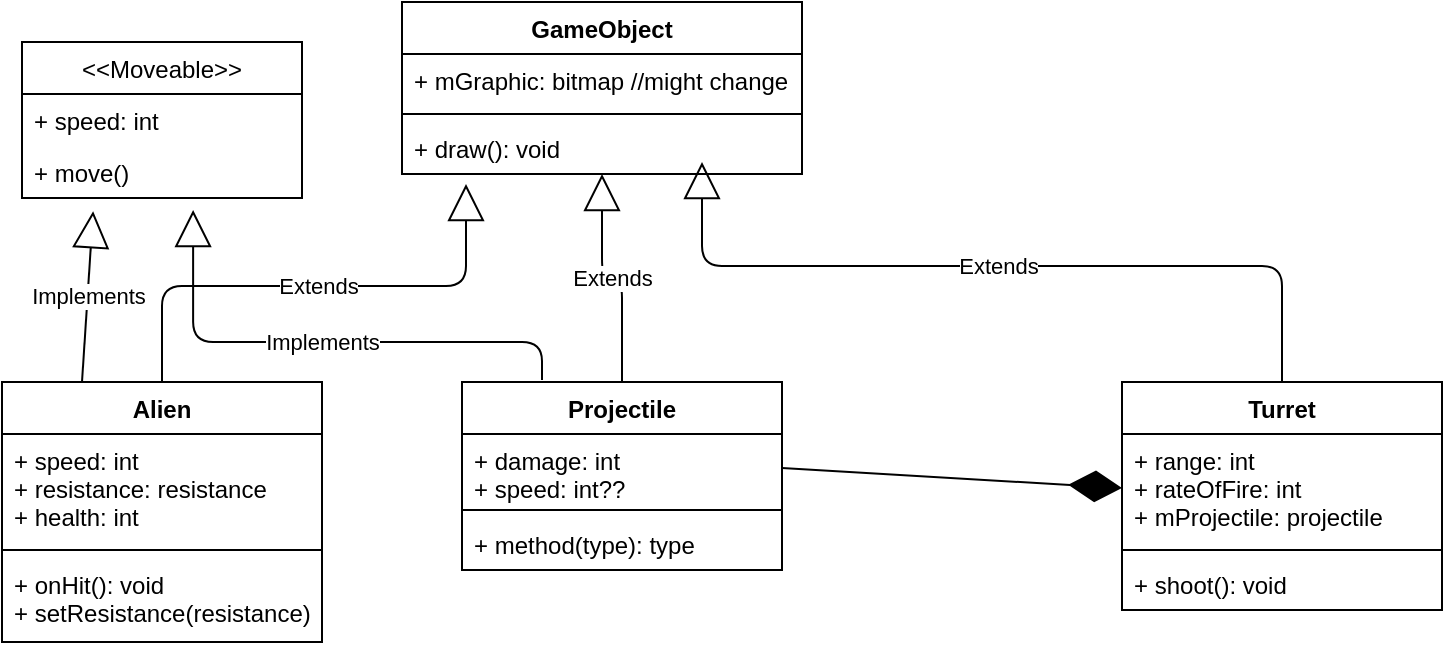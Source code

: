 <mxfile version="12.8.5"><diagram id="GTDGkvwZCBXOsrE8ovJi" name="Page-1"><mxGraphModel dx="1038" dy="548" grid="1" gridSize="10" guides="1" tooltips="1" connect="1" arrows="1" fold="1" page="1" pageScale="1" pageWidth="850" pageHeight="1100" math="0" shadow="0"><root><mxCell id="0"/><mxCell id="1" parent="0"/><mxCell id="64j_n9XwHXZ354jgxkk5-1" value="GameObject" style="swimlane;fontStyle=1;align=center;verticalAlign=top;childLayout=stackLayout;horizontal=1;startSize=26;horizontalStack=0;resizeParent=1;resizeParentMax=0;resizeLast=0;collapsible=1;marginBottom=0;" vertex="1" parent="1"><mxGeometry x="310" y="60" width="200" height="86" as="geometry"/></mxCell><mxCell id="64j_n9XwHXZ354jgxkk5-2" value="+ mGraphic: bitmap //might change" style="text;strokeColor=none;fillColor=none;align=left;verticalAlign=top;spacingLeft=4;spacingRight=4;overflow=hidden;rotatable=0;points=[[0,0.5],[1,0.5]];portConstraint=eastwest;" vertex="1" parent="64j_n9XwHXZ354jgxkk5-1"><mxGeometry y="26" width="200" height="26" as="geometry"/></mxCell><mxCell id="64j_n9XwHXZ354jgxkk5-3" value="" style="line;strokeWidth=1;fillColor=none;align=left;verticalAlign=middle;spacingTop=-1;spacingLeft=3;spacingRight=3;rotatable=0;labelPosition=right;points=[];portConstraint=eastwest;" vertex="1" parent="64j_n9XwHXZ354jgxkk5-1"><mxGeometry y="52" width="200" height="8" as="geometry"/></mxCell><mxCell id="64j_n9XwHXZ354jgxkk5-4" value="+ draw(): void" style="text;strokeColor=none;fillColor=none;align=left;verticalAlign=top;spacingLeft=4;spacingRight=4;overflow=hidden;rotatable=0;points=[[0,0.5],[1,0.5]];portConstraint=eastwest;" vertex="1" parent="64j_n9XwHXZ354jgxkk5-1"><mxGeometry y="60" width="200" height="26" as="geometry"/></mxCell><mxCell id="64j_n9XwHXZ354jgxkk5-9" value="Alien" style="swimlane;fontStyle=1;align=center;verticalAlign=top;childLayout=stackLayout;horizontal=1;startSize=26;horizontalStack=0;resizeParent=1;resizeParentMax=0;resizeLast=0;collapsible=1;marginBottom=0;" vertex="1" parent="1"><mxGeometry x="110" y="250" width="160" height="130" as="geometry"/></mxCell><mxCell id="64j_n9XwHXZ354jgxkk5-10" value="+ speed: int&#10;+ resistance: resistance&#10;+ health: int" style="text;strokeColor=none;fillColor=none;align=left;verticalAlign=top;spacingLeft=4;spacingRight=4;overflow=hidden;rotatable=0;points=[[0,0.5],[1,0.5]];portConstraint=eastwest;" vertex="1" parent="64j_n9XwHXZ354jgxkk5-9"><mxGeometry y="26" width="160" height="54" as="geometry"/></mxCell><mxCell id="64j_n9XwHXZ354jgxkk5-11" value="" style="line;strokeWidth=1;fillColor=none;align=left;verticalAlign=middle;spacingTop=-1;spacingLeft=3;spacingRight=3;rotatable=0;labelPosition=right;points=[];portConstraint=eastwest;" vertex="1" parent="64j_n9XwHXZ354jgxkk5-9"><mxGeometry y="80" width="160" height="8" as="geometry"/></mxCell><mxCell id="64j_n9XwHXZ354jgxkk5-12" value="+ onHit(): void&#10;+ setResistance(resistance): void" style="text;strokeColor=none;fillColor=none;align=left;verticalAlign=top;spacingLeft=4;spacingRight=4;overflow=hidden;rotatable=0;points=[[0,0.5],[1,0.5]];portConstraint=eastwest;" vertex="1" parent="64j_n9XwHXZ354jgxkk5-9"><mxGeometry y="88" width="160" height="42" as="geometry"/></mxCell><mxCell id="64j_n9XwHXZ354jgxkk5-17" value="Projectile" style="swimlane;fontStyle=1;align=center;verticalAlign=top;childLayout=stackLayout;horizontal=1;startSize=26;horizontalStack=0;resizeParent=1;resizeParentMax=0;resizeLast=0;collapsible=1;marginBottom=0;" vertex="1" parent="1"><mxGeometry x="340" y="250" width="160" height="94" as="geometry"/></mxCell><mxCell id="64j_n9XwHXZ354jgxkk5-18" value="+ damage: int&#10;+ speed: int?? " style="text;strokeColor=none;fillColor=none;align=left;verticalAlign=top;spacingLeft=4;spacingRight=4;overflow=hidden;rotatable=0;points=[[0,0.5],[1,0.5]];portConstraint=eastwest;" vertex="1" parent="64j_n9XwHXZ354jgxkk5-17"><mxGeometry y="26" width="160" height="34" as="geometry"/></mxCell><mxCell id="64j_n9XwHXZ354jgxkk5-19" value="" style="line;strokeWidth=1;fillColor=none;align=left;verticalAlign=middle;spacingTop=-1;spacingLeft=3;spacingRight=3;rotatable=0;labelPosition=right;points=[];portConstraint=eastwest;" vertex="1" parent="64j_n9XwHXZ354jgxkk5-17"><mxGeometry y="60" width="160" height="8" as="geometry"/></mxCell><mxCell id="64j_n9XwHXZ354jgxkk5-20" value="+ method(type): type" style="text;strokeColor=none;fillColor=none;align=left;verticalAlign=top;spacingLeft=4;spacingRight=4;overflow=hidden;rotatable=0;points=[[0,0.5],[1,0.5]];portConstraint=eastwest;" vertex="1" parent="64j_n9XwHXZ354jgxkk5-17"><mxGeometry y="68" width="160" height="26" as="geometry"/></mxCell><mxCell id="64j_n9XwHXZ354jgxkk5-5" value="Turret&#10;" style="swimlane;fontStyle=1;align=center;verticalAlign=top;childLayout=stackLayout;horizontal=1;startSize=26;horizontalStack=0;resizeParent=1;resizeParentMax=0;resizeLast=0;collapsible=1;marginBottom=0;" vertex="1" parent="1"><mxGeometry x="670" y="250" width="160" height="114" as="geometry"/></mxCell><mxCell id="64j_n9XwHXZ354jgxkk5-6" value="+ range: int&#10;+ rateOfFire: int&#10;+ mProjectile: projectile" style="text;strokeColor=none;fillColor=none;align=left;verticalAlign=top;spacingLeft=4;spacingRight=4;overflow=hidden;rotatable=0;points=[[0,0.5],[1,0.5]];portConstraint=eastwest;" vertex="1" parent="64j_n9XwHXZ354jgxkk5-5"><mxGeometry y="26" width="160" height="54" as="geometry"/></mxCell><mxCell id="64j_n9XwHXZ354jgxkk5-7" value="" style="line;strokeWidth=1;fillColor=none;align=left;verticalAlign=middle;spacingTop=-1;spacingLeft=3;spacingRight=3;rotatable=0;labelPosition=right;points=[];portConstraint=eastwest;" vertex="1" parent="64j_n9XwHXZ354jgxkk5-5"><mxGeometry y="80" width="160" height="8" as="geometry"/></mxCell><mxCell id="64j_n9XwHXZ354jgxkk5-8" value="+ shoot(): void" style="text;strokeColor=none;fillColor=none;align=left;verticalAlign=top;spacingLeft=4;spacingRight=4;overflow=hidden;rotatable=0;points=[[0,0.5],[1,0.5]];portConstraint=eastwest;" vertex="1" parent="64j_n9XwHXZ354jgxkk5-5"><mxGeometry y="88" width="160" height="26" as="geometry"/></mxCell><mxCell id="64j_n9XwHXZ354jgxkk5-25" value="Extends" style="endArrow=block;endSize=16;endFill=0;html=1;exitX=0.5;exitY=0;exitDx=0;exitDy=0;edgeStyle=orthogonalEdgeStyle;" edge="1" parent="1" source="64j_n9XwHXZ354jgxkk5-17" target="64j_n9XwHXZ354jgxkk5-4"><mxGeometry width="160" relative="1" as="geometry"><mxPoint x="340" y="280" as="sourcePoint"/><mxPoint x="500" y="280" as="targetPoint"/><Array as="points"><mxPoint x="420" y="198"/><mxPoint x="410" y="198"/></Array></mxGeometry></mxCell><mxCell id="64j_n9XwHXZ354jgxkk5-28" value="Extends" style="endArrow=block;endSize=16;endFill=0;html=1;edgeStyle=orthogonalEdgeStyle;exitX=0.5;exitY=0;exitDx=0;exitDy=0;" edge="1" parent="1" source="64j_n9XwHXZ354jgxkk5-5"><mxGeometry width="160" relative="1" as="geometry"><mxPoint x="750" y="192" as="sourcePoint"/><mxPoint x="460" y="140" as="targetPoint"/><Array as="points"><mxPoint x="750" y="192"/><mxPoint x="460" y="192"/></Array></mxGeometry></mxCell><mxCell id="64j_n9XwHXZ354jgxkk5-29" value="Extends" style="endArrow=block;endSize=16;endFill=0;html=1;edgeStyle=orthogonalEdgeStyle;exitX=0.5;exitY=0;exitDx=0;exitDy=0;entryX=0.16;entryY=1.192;entryDx=0;entryDy=0;entryPerimeter=0;" edge="1" parent="1" source="64j_n9XwHXZ354jgxkk5-9" target="64j_n9XwHXZ354jgxkk5-4"><mxGeometry width="160" relative="1" as="geometry"><mxPoint x="760" y="260" as="sourcePoint"/><mxPoint x="470" y="150" as="targetPoint"/><Array as="points"><mxPoint x="190" y="202"/><mxPoint x="342" y="202"/></Array></mxGeometry></mxCell><mxCell id="64j_n9XwHXZ354jgxkk5-31" value="" style="endArrow=diamondThin;endFill=1;endSize=24;html=1;exitX=1;exitY=0.5;exitDx=0;exitDy=0;entryX=0;entryY=0.5;entryDx=0;entryDy=0;" edge="1" parent="1" source="64j_n9XwHXZ354jgxkk5-18" target="64j_n9XwHXZ354jgxkk5-6"><mxGeometry width="160" relative="1" as="geometry"><mxPoint x="340" y="280" as="sourcePoint"/><mxPoint x="580" y="310" as="targetPoint"/></mxGeometry></mxCell><mxCell id="64j_n9XwHXZ354jgxkk5-33" value="Implements" style="endArrow=block;endSize=16;endFill=0;html=1;entryX=0.254;entryY=1.023;entryDx=0;entryDy=0;entryPerimeter=0;exitX=0.25;exitY=0;exitDx=0;exitDy=0;" edge="1" parent="1" source="64j_n9XwHXZ354jgxkk5-9"><mxGeometry width="160" relative="1" as="geometry"><mxPoint x="340" y="280" as="sourcePoint"/><mxPoint x="155.56" y="164.598" as="targetPoint"/></mxGeometry></mxCell><mxCell id="64j_n9XwHXZ354jgxkk5-34" value="Implements" style="endArrow=block;endSize=16;endFill=0;html=1;entryX=0.254;entryY=1.023;entryDx=0;entryDy=0;entryPerimeter=0;edgeStyle=elbowEdgeStyle;elbow=vertical;" edge="1" parent="1"><mxGeometry width="160" relative="1" as="geometry"><mxPoint x="380" y="249" as="sourcePoint"/><mxPoint x="205.56" y="163.998" as="targetPoint"/><Array as="points"><mxPoint x="460" y="230"/></Array></mxGeometry></mxCell><mxCell id="64j_n9XwHXZ354jgxkk5-21" value="&lt;&lt;Moveable&gt;&gt;" style="swimlane;fontStyle=0;childLayout=stackLayout;horizontal=1;startSize=26;fillColor=none;horizontalStack=0;resizeParent=1;resizeParentMax=0;resizeLast=0;collapsible=1;marginBottom=0;" vertex="1" parent="1"><mxGeometry x="120" y="80" width="140" height="78" as="geometry"/></mxCell><mxCell id="64j_n9XwHXZ354jgxkk5-22" value="+ speed: int" style="text;strokeColor=none;fillColor=none;align=left;verticalAlign=top;spacingLeft=4;spacingRight=4;overflow=hidden;rotatable=0;points=[[0,0.5],[1,0.5]];portConstraint=eastwest;" vertex="1" parent="64j_n9XwHXZ354jgxkk5-21"><mxGeometry y="26" width="140" height="26" as="geometry"/></mxCell><mxCell id="64j_n9XwHXZ354jgxkk5-23" value="+ move()" style="text;strokeColor=none;fillColor=none;align=left;verticalAlign=top;spacingLeft=4;spacingRight=4;overflow=hidden;rotatable=0;points=[[0,0.5],[1,0.5]];portConstraint=eastwest;" vertex="1" parent="64j_n9XwHXZ354jgxkk5-21"><mxGeometry y="52" width="140" height="26" as="geometry"/></mxCell></root></mxGraphModel></diagram></mxfile>